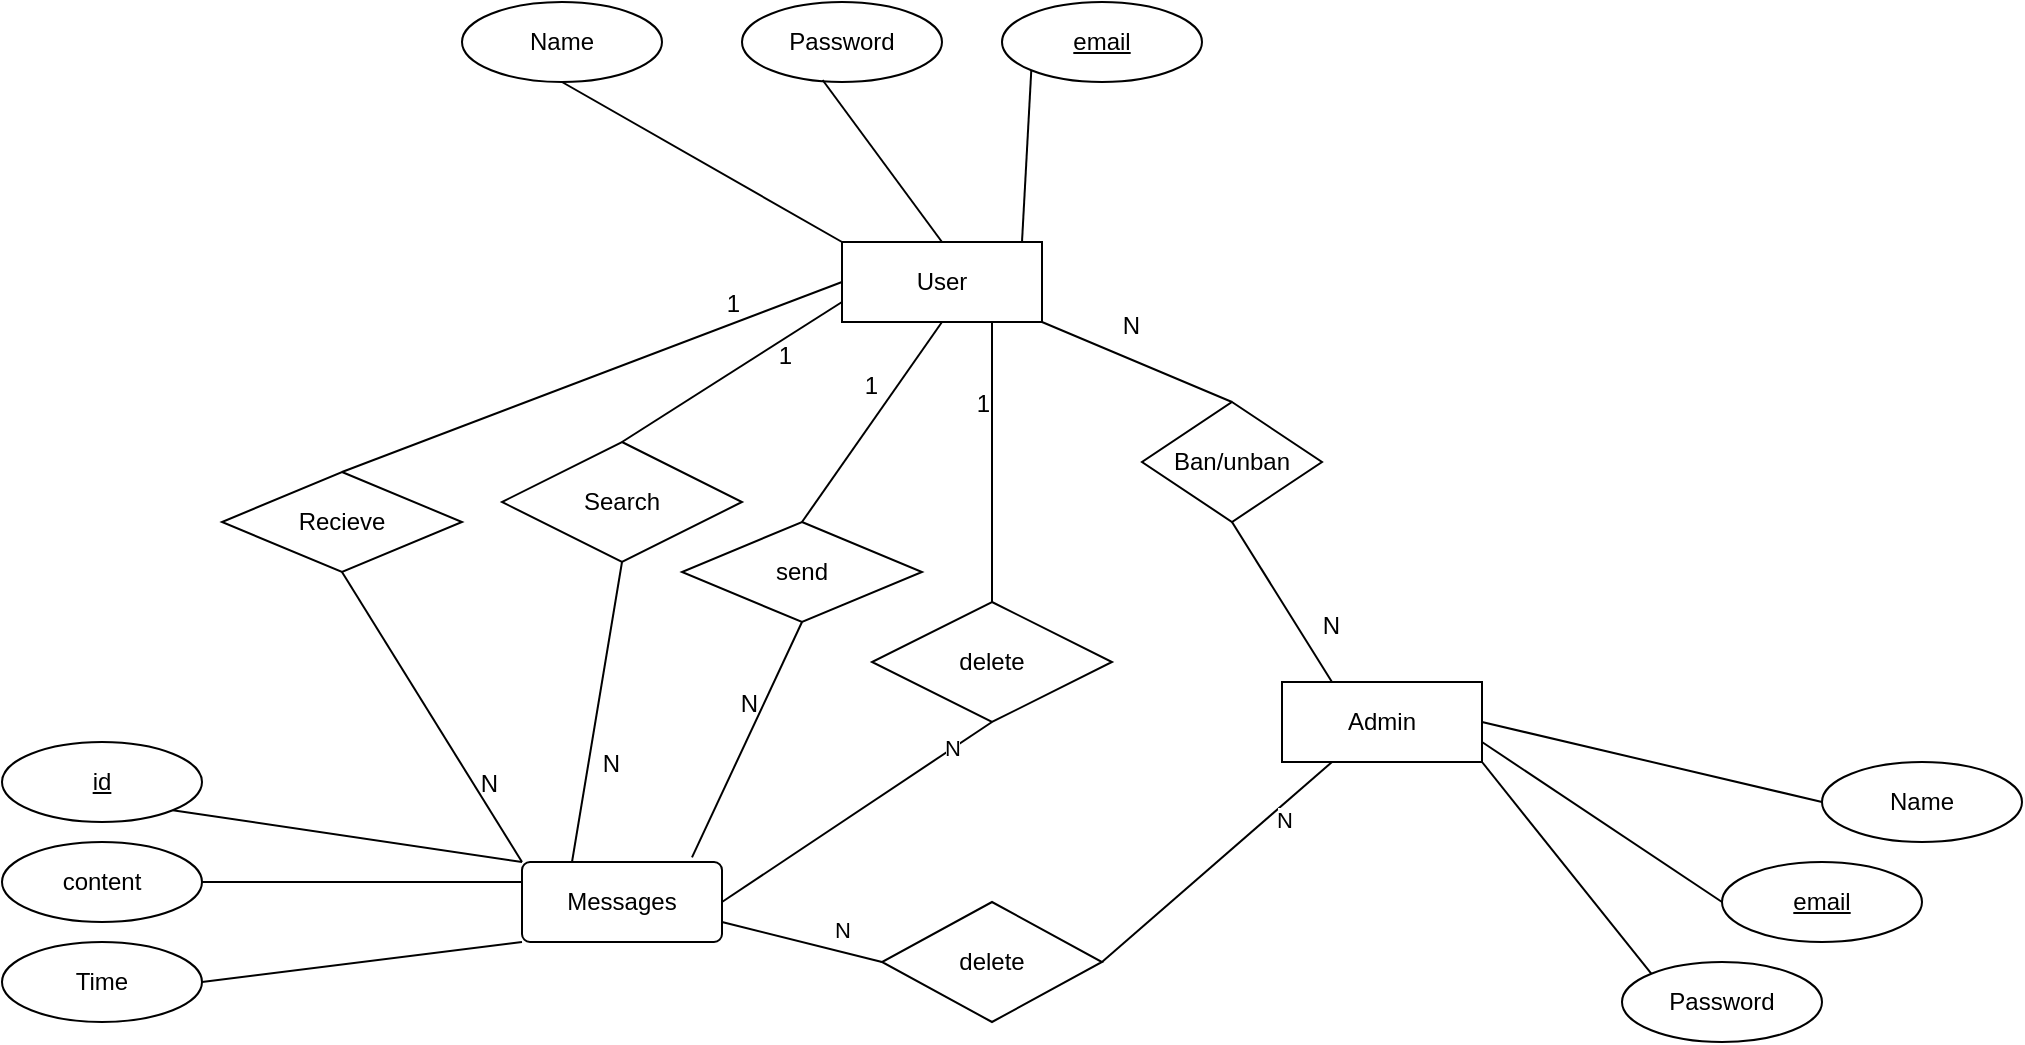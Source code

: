 <mxfile version="23.1.2" type="device">
  <diagram name="Page-1" id="pSrCWTQ0MrUmyBq-erhx">
    <mxGraphModel dx="2045" dy="772" grid="1" gridSize="10" guides="1" tooltips="1" connect="1" arrows="1" fold="1" page="1" pageScale="1" pageWidth="850" pageHeight="1100" math="0" shadow="0">
      <root>
        <mxCell id="0" />
        <mxCell id="1" parent="0" />
        <mxCell id="HHzDjh5W3xl2r-wXphZd-11" value="User" style="whiteSpace=wrap;html=1;align=center;" parent="1" vertex="1">
          <mxGeometry x="230" y="240" width="100" height="40" as="geometry" />
        </mxCell>
        <mxCell id="11" style="edgeStyle=none;html=1;exitX=0.25;exitY=1;exitDx=0;exitDy=0;entryX=1;entryY=0.5;entryDx=0;entryDy=0;endArrow=none;endFill=0;" parent="1" source="HHzDjh5W3xl2r-wXphZd-13" target="8" edge="1">
          <mxGeometry relative="1" as="geometry" />
        </mxCell>
        <mxCell id="12" value="N" style="edgeLabel;html=1;align=center;verticalAlign=middle;resizable=0;points=[];" parent="11" vertex="1" connectable="0">
          <mxGeometry x="-0.77" y="1" relative="1" as="geometry">
            <mxPoint x="-12" y="17" as="offset" />
          </mxGeometry>
        </mxCell>
        <mxCell id="13" value="N" style="edgeLabel;html=1;align=center;verticalAlign=middle;resizable=0;points=[];" parent="11" vertex="1" connectable="0">
          <mxGeometry x="0.7" y="-2" relative="1" as="geometry">
            <mxPoint x="-146" as="offset" />
          </mxGeometry>
        </mxCell>
        <mxCell id="HHzDjh5W3xl2r-wXphZd-13" value="Admin" style="whiteSpace=wrap;html=1;align=center;" parent="1" vertex="1">
          <mxGeometry x="450" y="460" width="100" height="40" as="geometry" />
        </mxCell>
        <mxCell id="HHzDjh5W3xl2r-wXphZd-16" value="Password" style="ellipse;whiteSpace=wrap;html=1;align=center;" parent="1" vertex="1">
          <mxGeometry x="180" y="120" width="100" height="40" as="geometry" />
        </mxCell>
        <mxCell id="HHzDjh5W3xl2r-wXphZd-17" value="Name" style="ellipse;whiteSpace=wrap;html=1;align=center;" parent="1" vertex="1">
          <mxGeometry x="40" y="120" width="100" height="40" as="geometry" />
        </mxCell>
        <mxCell id="HHzDjh5W3xl2r-wXphZd-18" value="email" style="ellipse;whiteSpace=wrap;html=1;align=center;fontStyle=4;" parent="1" vertex="1">
          <mxGeometry x="310" y="120" width="100" height="40" as="geometry" />
        </mxCell>
        <mxCell id="HHzDjh5W3xl2r-wXphZd-35" value="" style="endArrow=none;html=1;rounded=0;exitX=0;exitY=0;exitDx=0;exitDy=0;entryX=0.5;entryY=1;entryDx=0;entryDy=0;" parent="1" source="HHzDjh5W3xl2r-wXphZd-11" target="HHzDjh5W3xl2r-wXphZd-17" edge="1">
          <mxGeometry width="50" height="50" relative="1" as="geometry">
            <mxPoint x="50" y="210" as="sourcePoint" />
            <mxPoint x="100" y="160" as="targetPoint" />
          </mxGeometry>
        </mxCell>
        <mxCell id="HHzDjh5W3xl2r-wXphZd-36" value="" style="endArrow=none;html=1;rounded=0;exitX=0.5;exitY=0;exitDx=0;exitDy=0;entryX=0.403;entryY=0.975;entryDx=0;entryDy=0;entryPerimeter=0;" parent="1" source="HHzDjh5W3xl2r-wXphZd-11" target="HHzDjh5W3xl2r-wXphZd-16" edge="1">
          <mxGeometry width="50" height="50" relative="1" as="geometry">
            <mxPoint x="280" y="230" as="sourcePoint" />
            <mxPoint x="240" y="170" as="targetPoint" />
          </mxGeometry>
        </mxCell>
        <mxCell id="HHzDjh5W3xl2r-wXphZd-37" value="" style="endArrow=none;html=1;rounded=0;entryX=0;entryY=1;entryDx=0;entryDy=0;" parent="1" target="HHzDjh5W3xl2r-wXphZd-18" edge="1">
          <mxGeometry width="50" height="50" relative="1" as="geometry">
            <mxPoint x="320" y="240" as="sourcePoint" />
            <mxPoint x="370" y="170" as="targetPoint" />
          </mxGeometry>
        </mxCell>
        <mxCell id="HHzDjh5W3xl2r-wXphZd-39" value="email" style="ellipse;whiteSpace=wrap;html=1;align=center;fontStyle=4;" parent="1" vertex="1">
          <mxGeometry x="670" y="550" width="100" height="40" as="geometry" />
        </mxCell>
        <mxCell id="HHzDjh5W3xl2r-wXphZd-40" value="Password" style="ellipse;whiteSpace=wrap;html=1;align=center;" parent="1" vertex="1">
          <mxGeometry x="620" y="600" width="100" height="40" as="geometry" />
        </mxCell>
        <mxCell id="HHzDjh5W3xl2r-wXphZd-41" value="Name" style="ellipse;whiteSpace=wrap;html=1;align=center;" parent="1" vertex="1">
          <mxGeometry x="720" y="500" width="100" height="40" as="geometry" />
        </mxCell>
        <mxCell id="HHzDjh5W3xl2r-wXphZd-43" value="" style="endArrow=none;html=1;rounded=0;entryX=0;entryY=0.5;entryDx=0;entryDy=0;exitX=1;exitY=0.5;exitDx=0;exitDy=0;" parent="1" source="HHzDjh5W3xl2r-wXphZd-13" target="HHzDjh5W3xl2r-wXphZd-41" edge="1">
          <mxGeometry width="50" height="50" relative="1" as="geometry">
            <mxPoint x="560" y="460" as="sourcePoint" />
            <mxPoint x="600" y="380" as="targetPoint" />
          </mxGeometry>
        </mxCell>
        <mxCell id="HHzDjh5W3xl2r-wXphZd-44" value="" style="endArrow=none;html=1;rounded=0;entryX=0;entryY=0.5;entryDx=0;entryDy=0;exitX=1;exitY=0.75;exitDx=0;exitDy=0;" parent="1" source="HHzDjh5W3xl2r-wXphZd-13" target="HHzDjh5W3xl2r-wXphZd-39" edge="1">
          <mxGeometry width="50" height="50" relative="1" as="geometry">
            <mxPoint x="570" y="480" as="sourcePoint" />
            <mxPoint x="610" y="410" as="targetPoint" />
          </mxGeometry>
        </mxCell>
        <mxCell id="HHzDjh5W3xl2r-wXphZd-48" value="" style="endArrow=none;html=1;rounded=0;exitX=0;exitY=0;exitDx=0;exitDy=0;entryX=1;entryY=1;entryDx=0;entryDy=0;" parent="1" source="HHzDjh5W3xl2r-wXphZd-40" target="HHzDjh5W3xl2r-wXphZd-13" edge="1">
          <mxGeometry width="50" height="50" relative="1" as="geometry">
            <mxPoint x="600" y="500" as="sourcePoint" />
            <mxPoint x="650" y="450" as="targetPoint" />
          </mxGeometry>
        </mxCell>
        <mxCell id="HHzDjh5W3xl2r-wXphZd-49" value="send" style="shape=rhombus;perimeter=rhombusPerimeter;whiteSpace=wrap;html=1;align=center;" parent="1" vertex="1">
          <mxGeometry x="150" y="380" width="120" height="50" as="geometry" />
        </mxCell>
        <mxCell id="HHzDjh5W3xl2r-wXphZd-50" value="Messages" style="rounded=1;arcSize=10;whiteSpace=wrap;html=1;align=center;" parent="1" vertex="1">
          <mxGeometry x="70" y="550" width="100" height="40" as="geometry" />
        </mxCell>
        <mxCell id="HHzDjh5W3xl2r-wXphZd-52" value="id" style="ellipse;whiteSpace=wrap;html=1;align=center;fontStyle=4;" parent="1" vertex="1">
          <mxGeometry x="-190" y="490" width="100" height="40" as="geometry" />
        </mxCell>
        <mxCell id="HHzDjh5W3xl2r-wXphZd-53" value="Time" style="ellipse;whiteSpace=wrap;html=1;align=center;" parent="1" vertex="1">
          <mxGeometry x="-190" y="590" width="100" height="40" as="geometry" />
        </mxCell>
        <mxCell id="HHzDjh5W3xl2r-wXphZd-55" value="content" style="ellipse;whiteSpace=wrap;html=1;align=center;" parent="1" vertex="1">
          <mxGeometry x="-190" y="540" width="100" height="40" as="geometry" />
        </mxCell>
        <mxCell id="HHzDjh5W3xl2r-wXphZd-58" value="" style="endArrow=none;html=1;rounded=0;entryX=0;entryY=0;entryDx=0;entryDy=0;exitX=1;exitY=1;exitDx=0;exitDy=0;" parent="1" source="HHzDjh5W3xl2r-wXphZd-52" target="HHzDjh5W3xl2r-wXphZd-50" edge="1">
          <mxGeometry width="50" height="50" relative="1" as="geometry">
            <mxPoint x="10" y="460" as="sourcePoint" />
            <mxPoint x="60" y="410" as="targetPoint" />
          </mxGeometry>
        </mxCell>
        <mxCell id="HHzDjh5W3xl2r-wXphZd-59" value="" style="endArrow=none;html=1;rounded=0;entryX=0;entryY=0.25;entryDx=0;entryDy=0;exitX=1;exitY=0.5;exitDx=0;exitDy=0;" parent="1" source="HHzDjh5W3xl2r-wXphZd-55" target="HHzDjh5W3xl2r-wXphZd-50" edge="1">
          <mxGeometry width="50" height="50" relative="1" as="geometry">
            <mxPoint x="10" y="520" as="sourcePoint" />
            <mxPoint x="60" y="470" as="targetPoint" />
          </mxGeometry>
        </mxCell>
        <mxCell id="HHzDjh5W3xl2r-wXphZd-61" value="" style="endArrow=none;html=1;rounded=0;exitX=1;exitY=0.5;exitDx=0;exitDy=0;entryX=0;entryY=1;entryDx=0;entryDy=0;" parent="1" source="HHzDjh5W3xl2r-wXphZd-53" target="HHzDjh5W3xl2r-wXphZd-50" edge="1">
          <mxGeometry width="50" height="50" relative="1" as="geometry">
            <mxPoint x="20" y="640" as="sourcePoint" />
            <mxPoint x="70" y="590" as="targetPoint" />
          </mxGeometry>
        </mxCell>
        <mxCell id="HHzDjh5W3xl2r-wXphZd-65" value="" style="endArrow=none;html=1;rounded=0;entryX=0.5;entryY=1;entryDx=0;entryDy=0;exitX=0.5;exitY=0;exitDx=0;exitDy=0;" parent="1" source="HHzDjh5W3xl2r-wXphZd-49" target="HHzDjh5W3xl2r-wXphZd-11" edge="1">
          <mxGeometry relative="1" as="geometry">
            <mxPoint x="240" y="390" as="sourcePoint" />
            <mxPoint x="510" y="400" as="targetPoint" />
          </mxGeometry>
        </mxCell>
        <mxCell id="HHzDjh5W3xl2r-wXphZd-66" value="1" style="resizable=0;html=1;whiteSpace=wrap;align=right;verticalAlign=bottom;" parent="HHzDjh5W3xl2r-wXphZd-65" connectable="0" vertex="1">
          <mxGeometry x="1" relative="1" as="geometry">
            <mxPoint x="-30" y="40" as="offset" />
          </mxGeometry>
        </mxCell>
        <mxCell id="HHzDjh5W3xl2r-wXphZd-67" value="" style="endArrow=none;html=1;rounded=0;exitX=0.5;exitY=1;exitDx=0;exitDy=0;entryX=0.85;entryY=-0.058;entryDx=0;entryDy=0;entryPerimeter=0;" parent="1" source="HHzDjh5W3xl2r-wXphZd-49" target="HHzDjh5W3xl2r-wXphZd-50" edge="1">
          <mxGeometry relative="1" as="geometry">
            <mxPoint x="350" y="400" as="sourcePoint" />
            <mxPoint x="510" y="400" as="targetPoint" />
          </mxGeometry>
        </mxCell>
        <mxCell id="HHzDjh5W3xl2r-wXphZd-68" value="N" style="resizable=0;html=1;whiteSpace=wrap;align=right;verticalAlign=bottom;" parent="HHzDjh5W3xl2r-wXphZd-67" connectable="0" vertex="1">
          <mxGeometry x="1" relative="1" as="geometry">
            <mxPoint x="35" y="-68" as="offset" />
          </mxGeometry>
        </mxCell>
        <mxCell id="HHzDjh5W3xl2r-wXphZd-69" value="delete" style="shape=rhombus;perimeter=rhombusPerimeter;whiteSpace=wrap;html=1;align=center;" parent="1" vertex="1">
          <mxGeometry x="245" y="420" width="120" height="60" as="geometry" />
        </mxCell>
        <mxCell id="HHzDjh5W3xl2r-wXphZd-73" value="" style="endArrow=none;html=1;rounded=0;exitX=1;exitY=0.5;exitDx=0;exitDy=0;entryX=0.5;entryY=1;entryDx=0;entryDy=0;" parent="1" source="HHzDjh5W3xl2r-wXphZd-50" target="HHzDjh5W3xl2r-wXphZd-69" edge="1">
          <mxGeometry relative="1" as="geometry">
            <mxPoint x="350" y="400" as="sourcePoint" />
            <mxPoint x="290" y="560" as="targetPoint" />
          </mxGeometry>
        </mxCell>
        <mxCell id="10" value="N" style="edgeLabel;html=1;align=center;verticalAlign=middle;resizable=0;points=[];" parent="HHzDjh5W3xl2r-wXphZd-73" vertex="1" connectable="0">
          <mxGeometry x="0.699" y="1" relative="1" as="geometry">
            <mxPoint as="offset" />
          </mxGeometry>
        </mxCell>
        <mxCell id="HHzDjh5W3xl2r-wXphZd-75" value="" style="endArrow=none;html=1;rounded=0;entryX=0.75;entryY=1;entryDx=0;entryDy=0;exitX=0.5;exitY=0;exitDx=0;exitDy=0;" parent="1" source="HHzDjh5W3xl2r-wXphZd-69" target="HHzDjh5W3xl2r-wXphZd-11" edge="1">
          <mxGeometry relative="1" as="geometry">
            <mxPoint x="350" y="540" as="sourcePoint" />
            <mxPoint x="510" y="540" as="targetPoint" />
          </mxGeometry>
        </mxCell>
        <mxCell id="HHzDjh5W3xl2r-wXphZd-76" value="1" style="resizable=0;html=1;whiteSpace=wrap;align=right;verticalAlign=bottom;" parent="HHzDjh5W3xl2r-wXphZd-75" connectable="0" vertex="1">
          <mxGeometry x="1" relative="1" as="geometry">
            <mxPoint y="49" as="offset" />
          </mxGeometry>
        </mxCell>
        <mxCell id="HHzDjh5W3xl2r-wXphZd-83" value="Search" style="shape=rhombus;perimeter=rhombusPerimeter;whiteSpace=wrap;html=1;align=center;" parent="1" vertex="1">
          <mxGeometry x="60" y="340" width="120" height="60" as="geometry" />
        </mxCell>
        <mxCell id="HHzDjh5W3xl2r-wXphZd-84" value="" style="endArrow=none;html=1;rounded=0;exitX=0.5;exitY=0;exitDx=0;exitDy=0;entryX=0;entryY=0.75;entryDx=0;entryDy=0;" parent="1" source="HHzDjh5W3xl2r-wXphZd-83" target="HHzDjh5W3xl2r-wXphZd-11" edge="1">
          <mxGeometry relative="1" as="geometry">
            <mxPoint x="90" y="400" as="sourcePoint" />
            <mxPoint x="250" y="400" as="targetPoint" />
          </mxGeometry>
        </mxCell>
        <mxCell id="HHzDjh5W3xl2r-wXphZd-85" value="1" style="resizable=0;html=1;whiteSpace=wrap;align=right;verticalAlign=bottom;" parent="HHzDjh5W3xl2r-wXphZd-84" connectable="0" vertex="1">
          <mxGeometry x="1" relative="1" as="geometry">
            <mxPoint x="-50" y="10" as="offset" />
          </mxGeometry>
        </mxCell>
        <mxCell id="HHzDjh5W3xl2r-wXphZd-86" value="" style="endArrow=none;html=1;rounded=0;exitX=0.5;exitY=1;exitDx=0;exitDy=0;entryX=0.25;entryY=0;entryDx=0;entryDy=0;" parent="1" source="HHzDjh5W3xl2r-wXphZd-83" target="HHzDjh5W3xl2r-wXphZd-50" edge="1">
          <mxGeometry relative="1" as="geometry">
            <mxPoint x="90" y="400" as="sourcePoint" />
            <mxPoint x="250" y="400" as="targetPoint" />
          </mxGeometry>
        </mxCell>
        <mxCell id="HHzDjh5W3xl2r-wXphZd-87" value="N" style="resizable=0;html=1;whiteSpace=wrap;align=right;verticalAlign=bottom;" parent="HHzDjh5W3xl2r-wXphZd-86" connectable="0" vertex="1">
          <mxGeometry x="1" relative="1" as="geometry">
            <mxPoint x="25" y="-40" as="offset" />
          </mxGeometry>
        </mxCell>
        <mxCell id="HHzDjh5W3xl2r-wXphZd-88" value="Ban/unban" style="shape=rhombus;perimeter=rhombusPerimeter;whiteSpace=wrap;html=1;align=center;" parent="1" vertex="1">
          <mxGeometry x="380" y="320" width="90" height="60" as="geometry" />
        </mxCell>
        <mxCell id="HHzDjh5W3xl2r-wXphZd-91" value="" style="endArrow=none;html=1;rounded=0;exitX=0.5;exitY=0;exitDx=0;exitDy=0;entryX=1;entryY=1;entryDx=0;entryDy=0;" parent="1" source="HHzDjh5W3xl2r-wXphZd-88" target="HHzDjh5W3xl2r-wXphZd-11" edge="1">
          <mxGeometry relative="1" as="geometry">
            <mxPoint x="425" y="340" as="sourcePoint" />
            <mxPoint x="335" y="290" as="targetPoint" />
          </mxGeometry>
        </mxCell>
        <mxCell id="HHzDjh5W3xl2r-wXphZd-92" value="N" style="resizable=0;html=1;whiteSpace=wrap;align=right;verticalAlign=bottom;" parent="HHzDjh5W3xl2r-wXphZd-91" connectable="0" vertex="1">
          <mxGeometry x="1" relative="1" as="geometry">
            <mxPoint x="150" y="160" as="offset" />
          </mxGeometry>
        </mxCell>
        <mxCell id="HHzDjh5W3xl2r-wXphZd-98" value="" style="endArrow=none;html=1;rounded=0;exitX=0.5;exitY=1;exitDx=0;exitDy=0;entryX=0.25;entryY=0;entryDx=0;entryDy=0;" parent="1" source="HHzDjh5W3xl2r-wXphZd-88" target="HHzDjh5W3xl2r-wXphZd-13" edge="1">
          <mxGeometry relative="1" as="geometry">
            <mxPoint x="370" y="400" as="sourcePoint" />
            <mxPoint x="530" y="400" as="targetPoint" />
          </mxGeometry>
        </mxCell>
        <mxCell id="HHzDjh5W3xl2r-wXphZd-99" value="N" style="resizable=0;html=1;whiteSpace=wrap;align=right;verticalAlign=bottom;" parent="HHzDjh5W3xl2r-wXphZd-98" connectable="0" vertex="1">
          <mxGeometry x="1" relative="1" as="geometry">
            <mxPoint x="-95" y="-170" as="offset" />
          </mxGeometry>
        </mxCell>
        <mxCell id="HHzDjh5W3xl2r-wXphZd-109" style="edgeStyle=orthogonalEdgeStyle;rounded=0;orthogonalLoop=1;jettySize=auto;html=1;exitX=0.5;exitY=1;exitDx=0;exitDy=0;" parent="1" edge="1">
          <mxGeometry relative="1" as="geometry">
            <mxPoint x="570" y="310" as="sourcePoint" />
            <mxPoint x="570" y="310" as="targetPoint" />
          </mxGeometry>
        </mxCell>
        <mxCell id="2" value="Recieve" style="shape=rhombus;perimeter=rhombusPerimeter;whiteSpace=wrap;html=1;align=center;" parent="1" vertex="1">
          <mxGeometry x="-80" y="355" width="120" height="50" as="geometry" />
        </mxCell>
        <mxCell id="3" value="" style="endArrow=none;html=1;rounded=0;entryX=0;entryY=0.5;entryDx=0;entryDy=0;exitX=0.5;exitY=0;exitDx=0;exitDy=0;" parent="1" source="2" target="HHzDjh5W3xl2r-wXphZd-11" edge="1">
          <mxGeometry relative="1" as="geometry">
            <mxPoint x="-10" y="310" as="sourcePoint" />
            <mxPoint x="30" y="200" as="targetPoint" />
          </mxGeometry>
        </mxCell>
        <mxCell id="4" value="1" style="resizable=0;html=1;whiteSpace=wrap;align=right;verticalAlign=bottom;" parent="3" connectable="0" vertex="1">
          <mxGeometry x="1" relative="1" as="geometry">
            <mxPoint x="-24" y="46" as="offset" />
          </mxGeometry>
        </mxCell>
        <mxCell id="5" value="" style="endArrow=none;html=1;rounded=0;exitX=0.5;exitY=1;exitDx=0;exitDy=0;entryX=0;entryY=0;entryDx=0;entryDy=0;" parent="1" source="2" target="HHzDjh5W3xl2r-wXphZd-50" edge="1">
          <mxGeometry relative="1" as="geometry">
            <mxPoint x="100" y="320" as="sourcePoint" />
            <mxPoint x="-95" y="467.68" as="targetPoint" />
          </mxGeometry>
        </mxCell>
        <mxCell id="6" value="N" style="resizable=0;html=1;whiteSpace=wrap;align=right;verticalAlign=bottom;" parent="5" connectable="0" vertex="1">
          <mxGeometry x="1" relative="1" as="geometry">
            <mxPoint x="-10" y="-30" as="offset" />
          </mxGeometry>
        </mxCell>
        <mxCell id="9" style="edgeStyle=none;html=1;exitX=0;exitY=0.5;exitDx=0;exitDy=0;entryX=1;entryY=0.75;entryDx=0;entryDy=0;endArrow=none;endFill=0;" parent="1" source="8" target="HHzDjh5W3xl2r-wXphZd-50" edge="1">
          <mxGeometry relative="1" as="geometry" />
        </mxCell>
        <mxCell id="8" value="delete" style="shape=rhombus;perimeter=rhombusPerimeter;whiteSpace=wrap;html=1;align=center;" parent="1" vertex="1">
          <mxGeometry x="250" y="570" width="110" height="60" as="geometry" />
        </mxCell>
      </root>
    </mxGraphModel>
  </diagram>
</mxfile>
